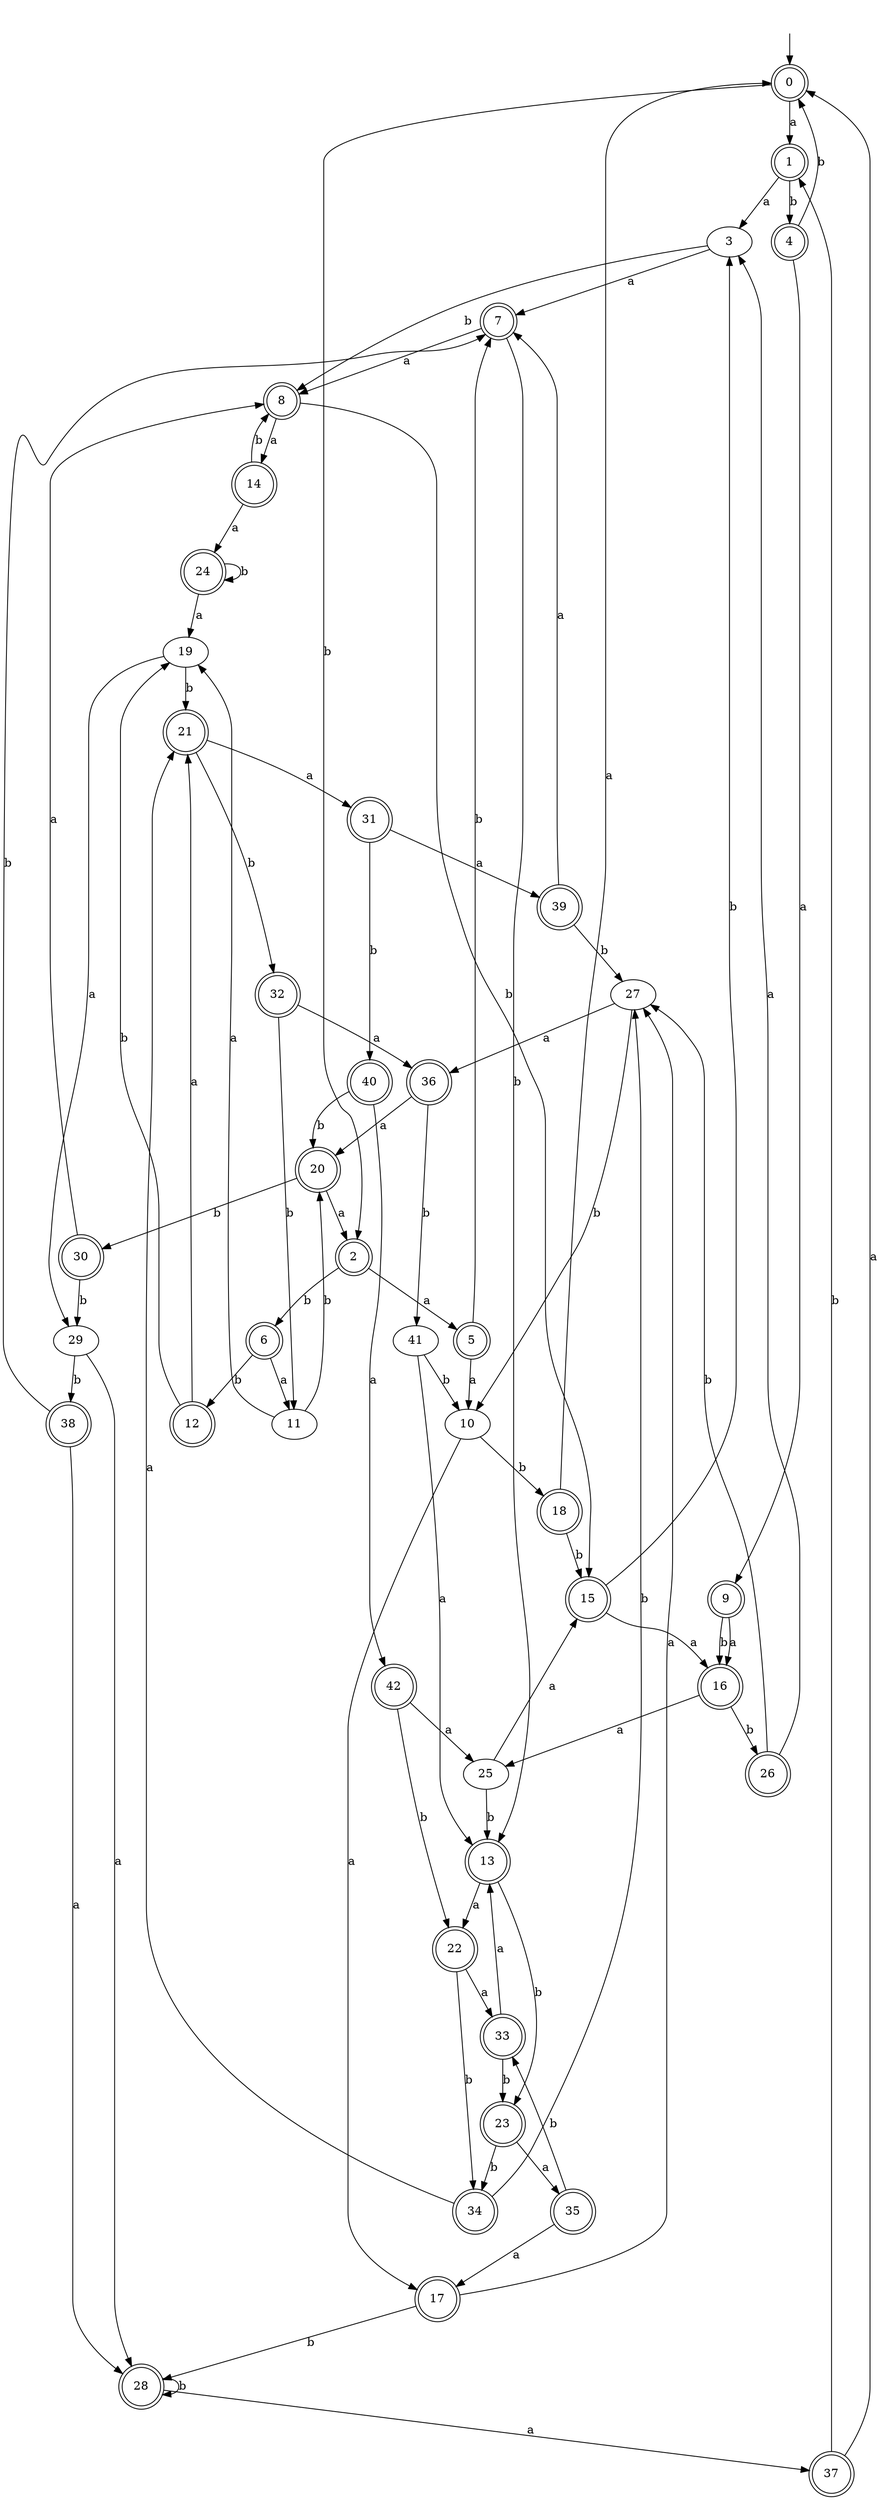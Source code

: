 digraph RandomDFA {
  __start0 [label="", shape=none];
  __start0 -> 0 [label=""];
  0 [shape=circle] [shape=doublecircle]
  0 -> 1 [label="a"]
  0 -> 2 [label="b"]
  1 [shape=doublecircle]
  1 -> 3 [label="a"]
  1 -> 4 [label="b"]
  2 [shape=doublecircle]
  2 -> 5 [label="a"]
  2 -> 6 [label="b"]
  3
  3 -> 7 [label="a"]
  3 -> 8 [label="b"]
  4 [shape=doublecircle]
  4 -> 9 [label="a"]
  4 -> 0 [label="b"]
  5 [shape=doublecircle]
  5 -> 10 [label="a"]
  5 -> 7 [label="b"]
  6 [shape=doublecircle]
  6 -> 11 [label="a"]
  6 -> 12 [label="b"]
  7 [shape=doublecircle]
  7 -> 8 [label="a"]
  7 -> 13 [label="b"]
  8 [shape=doublecircle]
  8 -> 14 [label="a"]
  8 -> 15 [label="b"]
  9 [shape=doublecircle]
  9 -> 16 [label="a"]
  9 -> 16 [label="b"]
  10
  10 -> 17 [label="a"]
  10 -> 18 [label="b"]
  11
  11 -> 19 [label="a"]
  11 -> 20 [label="b"]
  12 [shape=doublecircle]
  12 -> 21 [label="a"]
  12 -> 19 [label="b"]
  13 [shape=doublecircle]
  13 -> 22 [label="a"]
  13 -> 23 [label="b"]
  14 [shape=doublecircle]
  14 -> 24 [label="a"]
  14 -> 8 [label="b"]
  15 [shape=doublecircle]
  15 -> 16 [label="a"]
  15 -> 3 [label="b"]
  16 [shape=doublecircle]
  16 -> 25 [label="a"]
  16 -> 26 [label="b"]
  17 [shape=doublecircle]
  17 -> 27 [label="a"]
  17 -> 28 [label="b"]
  18 [shape=doublecircle]
  18 -> 0 [label="a"]
  18 -> 15 [label="b"]
  19
  19 -> 29 [label="a"]
  19 -> 21 [label="b"]
  20 [shape=doublecircle]
  20 -> 2 [label="a"]
  20 -> 30 [label="b"]
  21 [shape=doublecircle]
  21 -> 31 [label="a"]
  21 -> 32 [label="b"]
  22 [shape=doublecircle]
  22 -> 33 [label="a"]
  22 -> 34 [label="b"]
  23 [shape=doublecircle]
  23 -> 35 [label="a"]
  23 -> 34 [label="b"]
  24 [shape=doublecircle]
  24 -> 19 [label="a"]
  24 -> 24 [label="b"]
  25
  25 -> 15 [label="a"]
  25 -> 13 [label="b"]
  26 [shape=doublecircle]
  26 -> 3 [label="a"]
  26 -> 27 [label="b"]
  27
  27 -> 36 [label="a"]
  27 -> 10 [label="b"]
  28 [shape=doublecircle]
  28 -> 37 [label="a"]
  28 -> 28 [label="b"]
  29
  29 -> 28 [label="a"]
  29 -> 38 [label="b"]
  30 [shape=doublecircle]
  30 -> 8 [label="a"]
  30 -> 29 [label="b"]
  31 [shape=doublecircle]
  31 -> 39 [label="a"]
  31 -> 40 [label="b"]
  32 [shape=doublecircle]
  32 -> 36 [label="a"]
  32 -> 11 [label="b"]
  33 [shape=doublecircle]
  33 -> 13 [label="a"]
  33 -> 23 [label="b"]
  34 [shape=doublecircle]
  34 -> 21 [label="a"]
  34 -> 27 [label="b"]
  35 [shape=doublecircle]
  35 -> 17 [label="a"]
  35 -> 33 [label="b"]
  36 [shape=doublecircle]
  36 -> 20 [label="a"]
  36 -> 41 [label="b"]
  37 [shape=doublecircle]
  37 -> 0 [label="a"]
  37 -> 1 [label="b"]
  38 [shape=doublecircle]
  38 -> 28 [label="a"]
  38 -> 7 [label="b"]
  39 [shape=doublecircle]
  39 -> 7 [label="a"]
  39 -> 27 [label="b"]
  40 [shape=doublecircle]
  40 -> 42 [label="a"]
  40 -> 20 [label="b"]
  41
  41 -> 13 [label="a"]
  41 -> 10 [label="b"]
  42 [shape=doublecircle]
  42 -> 25 [label="a"]
  42 -> 22 [label="b"]
}
